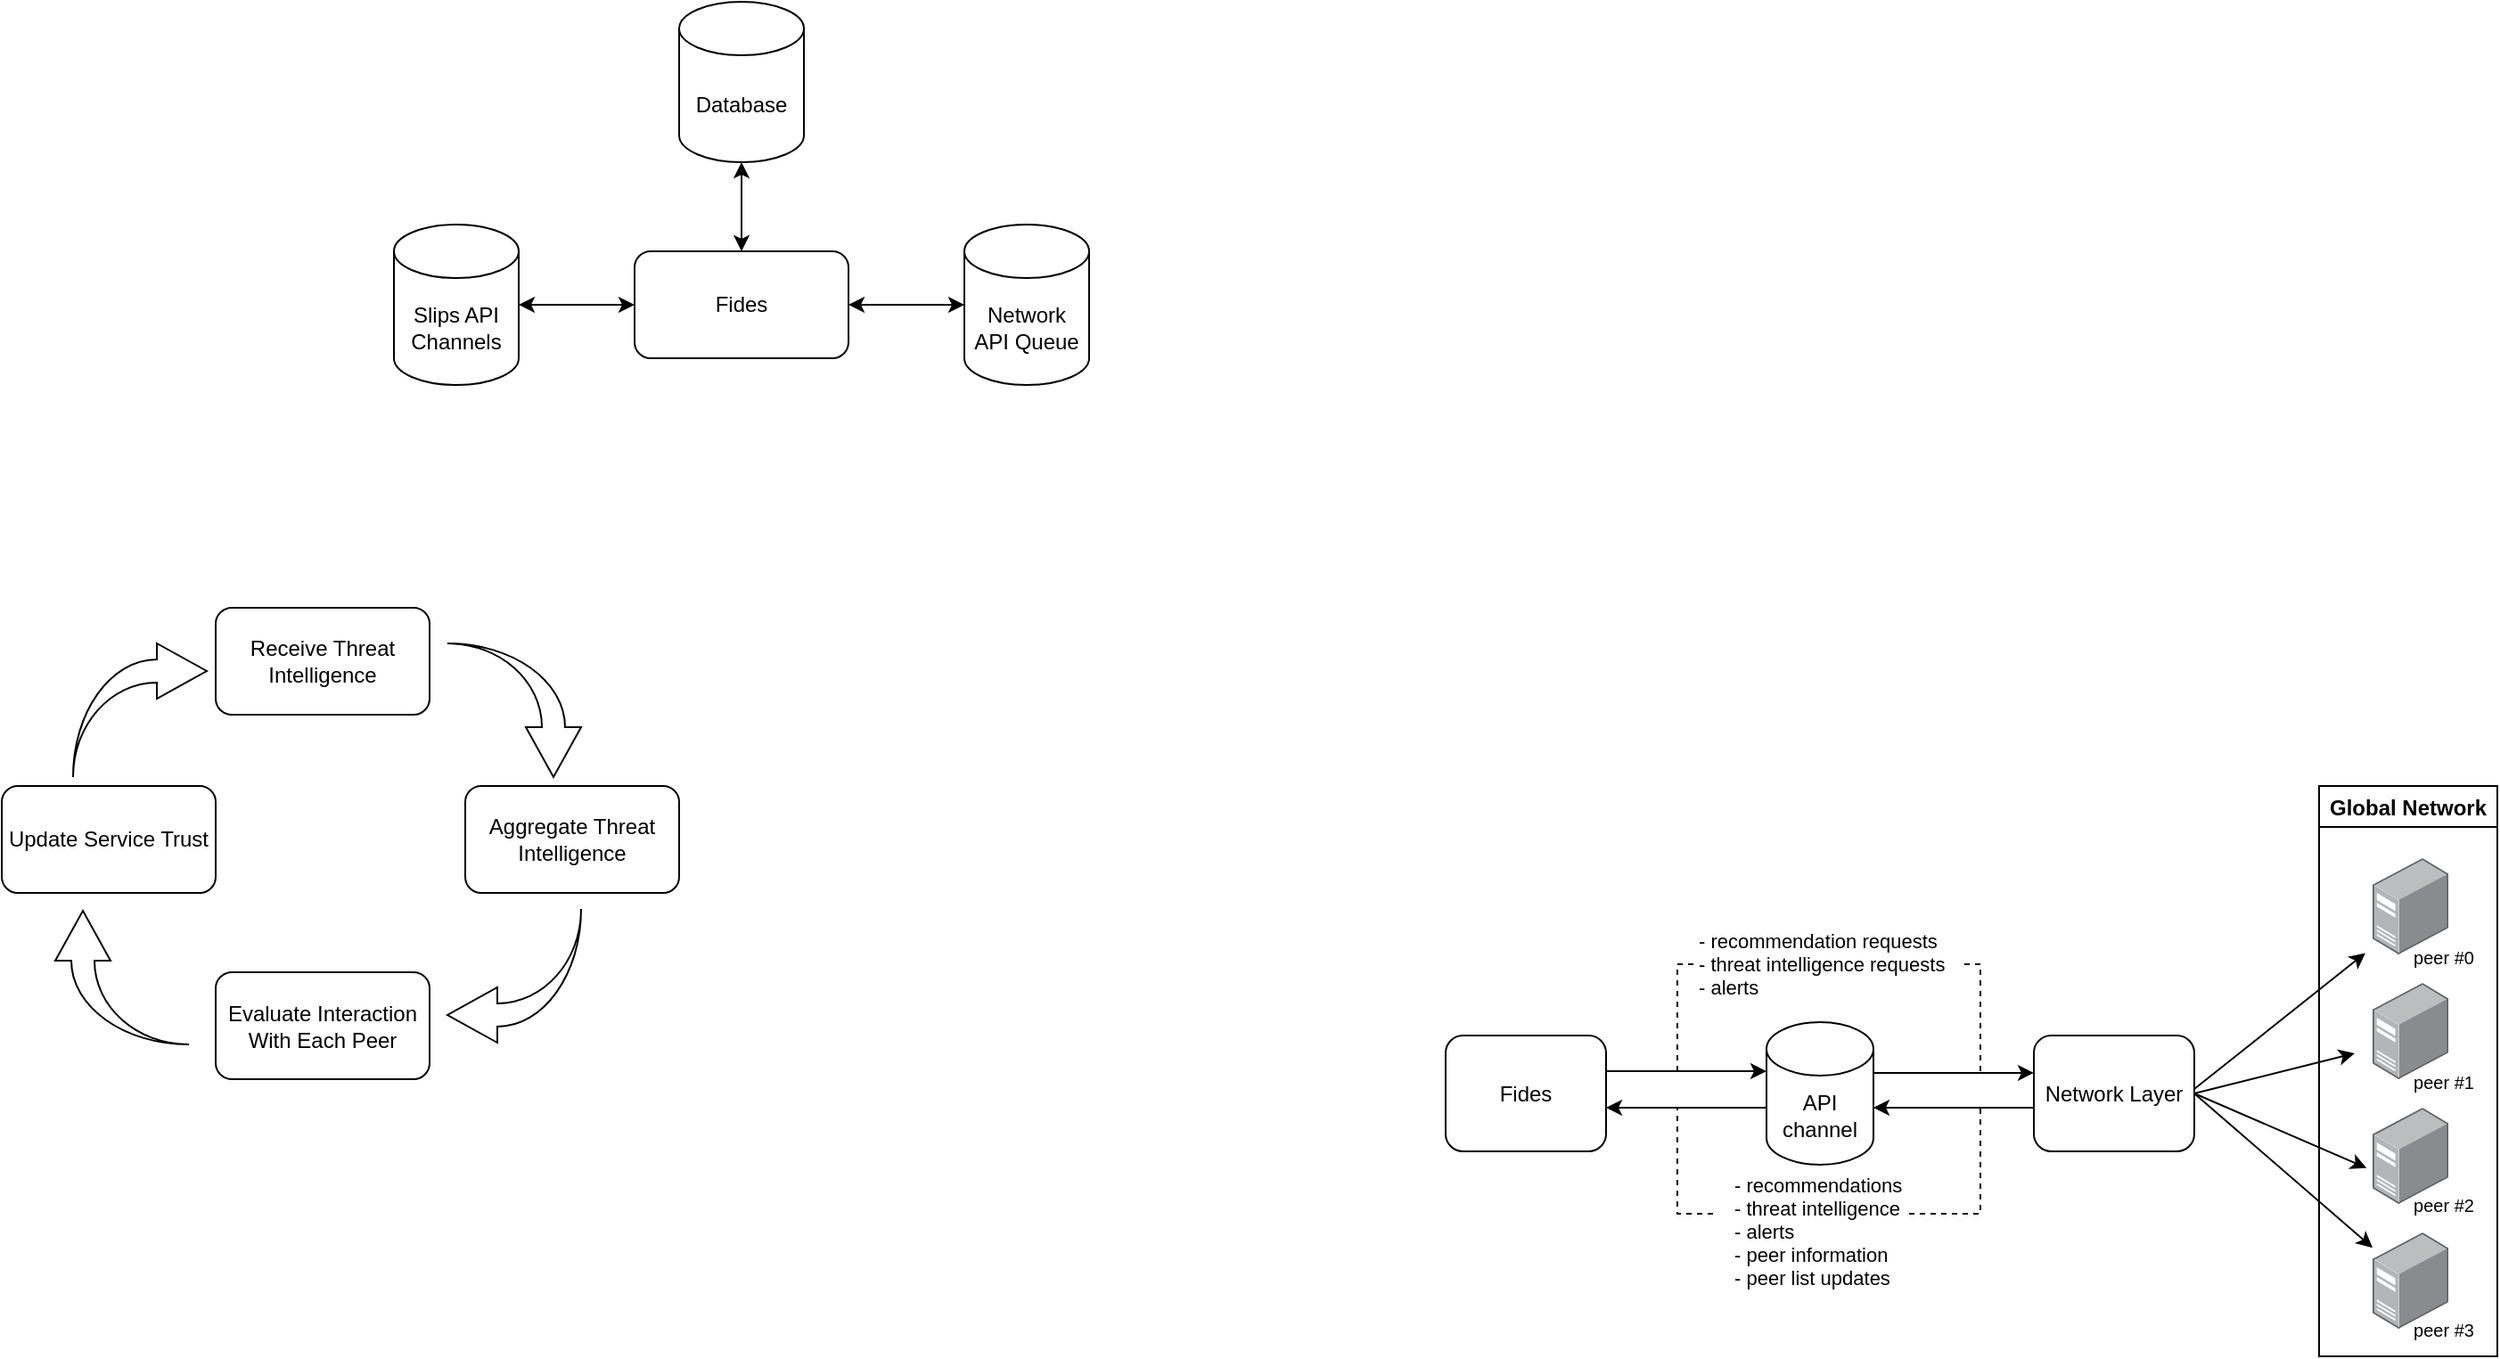 <mxfile version="17.4.6" type="device"><diagram id="6E5n7g7wqRjA33DNjH9N" name="Page-1"><mxGraphModel dx="1794" dy="1817" grid="1" gridSize="10" guides="1" tooltips="1" connect="1" arrows="1" fold="1" page="1" pageScale="1" pageWidth="827" pageHeight="1169" math="0" shadow="0"><root><mxCell id="0"/><mxCell id="1" parent="0"/><mxCell id="uO4IjEKMESvEG-VvvD-A-1" value="API&lt;br&gt;channel" style="shape=cylinder3;whiteSpace=wrap;html=1;boundedLbl=1;backgroundOutline=1;size=15;" vertex="1" parent="1"><mxGeometry x="200" y="512.5" width="60" height="80" as="geometry"/></mxCell><mxCell id="uO4IjEKMESvEG-VvvD-A-10" style="edgeStyle=orthogonalEdgeStyle;rounded=0;orthogonalLoop=1;jettySize=auto;html=1;" edge="1" parent="1" source="uO4IjEKMESvEG-VvvD-A-2" target="uO4IjEKMESvEG-VvvD-A-1"><mxGeometry relative="1" as="geometry"><Array as="points"><mxPoint x="150" y="540"/><mxPoint x="150" y="540"/></Array></mxGeometry></mxCell><mxCell id="uO4IjEKMESvEG-VvvD-A-14" value="- recommendation requests&lt;br&gt;- threat intelligence requests&lt;br&gt;- alerts" style="edgeLabel;html=1;align=left;verticalAlign=middle;resizable=0;points=[];" vertex="1" connectable="0" parent="uO4IjEKMESvEG-VvvD-A-10"><mxGeometry x="-0.201" relative="1" as="geometry"><mxPoint x="14" y="-60" as="offset"/></mxGeometry></mxCell><mxCell id="uO4IjEKMESvEG-VvvD-A-2" value="Fides" style="rounded=1;whiteSpace=wrap;html=1;" vertex="1" parent="1"><mxGeometry x="20" y="520" width="90" height="65" as="geometry"/></mxCell><mxCell id="uO4IjEKMESvEG-VvvD-A-7" value="Network Layer" style="rounded=1;whiteSpace=wrap;html=1;" vertex="1" parent="1"><mxGeometry x="350" y="520" width="90" height="65" as="geometry"/></mxCell><mxCell id="uO4IjEKMESvEG-VvvD-A-11" style="edgeStyle=orthogonalEdgeStyle;rounded=0;orthogonalLoop=1;jettySize=auto;html=1;endArrow=none;endFill=0;startArrow=classic;startFill=1;" edge="1" parent="1"><mxGeometry relative="1" as="geometry"><mxPoint x="110" y="560.5" as="sourcePoint"/><mxPoint x="200" y="560.5" as="targetPoint"/></mxGeometry></mxCell><mxCell id="uO4IjEKMESvEG-VvvD-A-12" style="edgeStyle=orthogonalEdgeStyle;rounded=0;orthogonalLoop=1;jettySize=auto;html=1;" edge="1" parent="1"><mxGeometry relative="1" as="geometry"><mxPoint x="260" y="540.96" as="sourcePoint"/><mxPoint x="350" y="540.96" as="targetPoint"/><Array as="points"><mxPoint x="300" y="540.96"/><mxPoint x="300" y="540.96"/></Array></mxGeometry></mxCell><mxCell id="uO4IjEKMESvEG-VvvD-A-13" style="edgeStyle=orthogonalEdgeStyle;rounded=0;orthogonalLoop=1;jettySize=auto;html=1;endArrow=none;endFill=0;startArrow=classic;startFill=1;" edge="1" parent="1"><mxGeometry relative="1" as="geometry"><mxPoint x="260" y="560.46" as="sourcePoint"/><mxPoint x="350" y="560.46" as="targetPoint"/></mxGeometry></mxCell><mxCell id="uO4IjEKMESvEG-VvvD-A-15" value="- recommendations&lt;br&gt;- threat intelligence&lt;br&gt;- alerts&lt;br&gt;- peer information&lt;br&gt;- peer list updates" style="edgeLabel;html=1;align=left;verticalAlign=middle;resizable=0;points=[];" vertex="1" connectable="0" parent="1"><mxGeometry x="179.999" y="630" as="geometry"/></mxCell><mxCell id="uO4IjEKMESvEG-VvvD-A-16" value="" style="endArrow=none;dashed=1;html=1;rounded=0;" edge="1" parent="1"><mxGeometry width="50" height="50" relative="1" as="geometry"><mxPoint x="150" y="540" as="sourcePoint"/><mxPoint x="160" y="480" as="targetPoint"/><Array as="points"><mxPoint x="150" y="480"/></Array></mxGeometry></mxCell><mxCell id="uO4IjEKMESvEG-VvvD-A-17" value="" style="endArrow=none;dashed=1;html=1;rounded=0;" edge="1" parent="1"><mxGeometry width="50" height="50" relative="1" as="geometry"><mxPoint x="320" y="540" as="sourcePoint"/><mxPoint x="310" y="480" as="targetPoint"/><Array as="points"><mxPoint x="320" y="480"/></Array></mxGeometry></mxCell><mxCell id="uO4IjEKMESvEG-VvvD-A-19" value="" style="endArrow=none;dashed=1;html=1;rounded=0;" edge="1" parent="1"><mxGeometry width="50" height="50" relative="1" as="geometry"><mxPoint x="170" y="620" as="sourcePoint"/><mxPoint x="150" y="560" as="targetPoint"/><Array as="points"><mxPoint x="150" y="620"/></Array></mxGeometry></mxCell><mxCell id="uO4IjEKMESvEG-VvvD-A-20" value="" style="endArrow=none;dashed=1;html=1;rounded=0;" edge="1" parent="1"><mxGeometry width="50" height="50" relative="1" as="geometry"><mxPoint x="280" y="620" as="sourcePoint"/><mxPoint x="320" y="560" as="targetPoint"/><Array as="points"><mxPoint x="320" y="620"/></Array></mxGeometry></mxCell><mxCell id="uO4IjEKMESvEG-VvvD-A-21" value="" style="points=[];aspect=fixed;html=1;align=center;shadow=0;dashed=0;image;image=img/lib/allied_telesis/computer_and_terminals/Server_Desktop.svg;" vertex="1" parent="1"><mxGeometry x="540" y="420.5" width="42.6" height="54" as="geometry"/></mxCell><mxCell id="uO4IjEKMESvEG-VvvD-A-22" value="" style="points=[];aspect=fixed;html=1;align=center;shadow=0;dashed=0;image;image=img/lib/allied_telesis/computer_and_terminals/Server_Desktop.svg;" vertex="1" parent="1"><mxGeometry x="540" y="490.5" width="42.6" height="54" as="geometry"/></mxCell><mxCell id="uO4IjEKMESvEG-VvvD-A-23" value="" style="points=[];aspect=fixed;html=1;align=center;shadow=0;dashed=0;image;image=img/lib/allied_telesis/computer_and_terminals/Server_Desktop.svg;" vertex="1" parent="1"><mxGeometry x="540" y="560.5" width="42.6" height="54" as="geometry"/></mxCell><mxCell id="uO4IjEKMESvEG-VvvD-A-24" value="" style="points=[];aspect=fixed;html=1;align=center;shadow=0;dashed=0;image;image=img/lib/allied_telesis/computer_and_terminals/Server_Desktop.svg;" vertex="1" parent="1"><mxGeometry x="540" y="630.5" width="42.6" height="54" as="geometry"/></mxCell><mxCell id="uO4IjEKMESvEG-VvvD-A-26" value="" style="endArrow=classic;html=1;rounded=0;entryX=-0.094;entryY=0.985;entryDx=0;entryDy=0;entryPerimeter=0;" edge="1" parent="1" target="uO4IjEKMESvEG-VvvD-A-21"><mxGeometry width="50" height="50" relative="1" as="geometry"><mxPoint x="440" y="550" as="sourcePoint"/><mxPoint x="490" y="500" as="targetPoint"/></mxGeometry></mxCell><mxCell id="uO4IjEKMESvEG-VvvD-A-27" value="" style="endArrow=classic;html=1;rounded=0;exitX=1;exitY=0.5;exitDx=0;exitDy=0;" edge="1" parent="1" source="uO4IjEKMESvEG-VvvD-A-7"><mxGeometry width="50" height="50" relative="1" as="geometry"><mxPoint x="450" y="560" as="sourcePoint"/><mxPoint x="530" y="530" as="targetPoint"/></mxGeometry></mxCell><mxCell id="uO4IjEKMESvEG-VvvD-A-28" value="" style="endArrow=classic;html=1;rounded=0;exitX=1;exitY=0.5;exitDx=0;exitDy=0;entryX=-0.078;entryY=0.627;entryDx=0;entryDy=0;entryPerimeter=0;" edge="1" parent="1" source="uO4IjEKMESvEG-VvvD-A-7" target="uO4IjEKMESvEG-VvvD-A-23"><mxGeometry width="50" height="50" relative="1" as="geometry"><mxPoint x="450" y="562.5" as="sourcePoint"/><mxPoint x="550" y="533.646" as="targetPoint"/></mxGeometry></mxCell><mxCell id="uO4IjEKMESvEG-VvvD-A-29" value="" style="endArrow=classic;html=1;rounded=0;exitX=1;exitY=0.5;exitDx=0;exitDy=0;" edge="1" parent="1" source="uO4IjEKMESvEG-VvvD-A-7" target="uO4IjEKMESvEG-VvvD-A-24"><mxGeometry width="50" height="50" relative="1" as="geometry"><mxPoint x="440" y="630" as="sourcePoint"/><mxPoint x="540" y="658.854" as="targetPoint"/></mxGeometry></mxCell><mxCell id="uO4IjEKMESvEG-VvvD-A-36" value="Receive Threat Intelligence" style="rounded=1;whiteSpace=wrap;html=1;" vertex="1" parent="1"><mxGeometry x="-670" y="280" width="120" height="60" as="geometry"/></mxCell><mxCell id="uO4IjEKMESvEG-VvvD-A-37" value="Aggregate Threat Intelligence" style="rounded=1;whiteSpace=wrap;html=1;" vertex="1" parent="1"><mxGeometry x="-530" y="380" width="120" height="60" as="geometry"/></mxCell><mxCell id="uO4IjEKMESvEG-VvvD-A-38" value="Evaluate Interaction With Each Peer" style="rounded=1;whiteSpace=wrap;html=1;" vertex="1" parent="1"><mxGeometry x="-670" y="484.5" width="120" height="60" as="geometry"/></mxCell><mxCell id="uO4IjEKMESvEG-VvvD-A-39" value="Update Service Trust" style="rounded=1;whiteSpace=wrap;html=1;" vertex="1" parent="1"><mxGeometry x="-790" y="380" width="120" height="60" as="geometry"/></mxCell><mxCell id="uO4IjEKMESvEG-VvvD-A-46" value="" style="html=1;shadow=0;dashed=0;align=center;verticalAlign=middle;shape=mxgraph.arrows2.jumpInArrow;dy=6.5;dx=28;arrowHead=31;rotation=-90;" vertex="1" parent="1"><mxGeometry x="-760" y="450" width="75" height="75" as="geometry"/></mxCell><mxCell id="uO4IjEKMESvEG-VvvD-A-47" value="" style="html=1;shadow=0;dashed=0;align=center;verticalAlign=middle;shape=mxgraph.arrows2.jumpInArrow;dy=6.5;dx=28;arrowHead=31;rotation=0;" vertex="1" parent="1"><mxGeometry x="-750" y="300" width="75" height="75" as="geometry"/></mxCell><mxCell id="uO4IjEKMESvEG-VvvD-A-48" value="" style="html=1;shadow=0;dashed=0;align=center;verticalAlign=middle;shape=mxgraph.arrows2.jumpInArrow;dy=6.5;dx=28;arrowHead=31;rotation=90;" vertex="1" parent="1"><mxGeometry x="-540" y="300" width="75" height="75" as="geometry"/></mxCell><mxCell id="uO4IjEKMESvEG-VvvD-A-49" value="" style="html=1;shadow=0;dashed=0;align=center;verticalAlign=middle;shape=mxgraph.arrows2.jumpInArrow;dy=6.5;dx=28;arrowHead=31;rotation=-180;" vertex="1" parent="1"><mxGeometry x="-540" y="449" width="75" height="75" as="geometry"/></mxCell><mxCell id="uO4IjEKMESvEG-VvvD-A-64" style="edgeStyle=orthogonalEdgeStyle;rounded=0;orthogonalLoop=1;jettySize=auto;html=1;fontSize=10;startArrow=classic;startFill=1;endArrow=classic;endFill=1;" edge="1" parent="1" source="uO4IjEKMESvEG-VvvD-A-50" target="uO4IjEKMESvEG-VvvD-A-51"><mxGeometry relative="1" as="geometry"/></mxCell><mxCell id="uO4IjEKMESvEG-VvvD-A-65" style="edgeStyle=orthogonalEdgeStyle;rounded=0;orthogonalLoop=1;jettySize=auto;html=1;fontSize=10;startArrow=classic;startFill=1;endArrow=classic;endFill=1;" edge="1" parent="1" source="uO4IjEKMESvEG-VvvD-A-50" target="uO4IjEKMESvEG-VvvD-A-54"><mxGeometry relative="1" as="geometry"/></mxCell><mxCell id="uO4IjEKMESvEG-VvvD-A-66" style="edgeStyle=orthogonalEdgeStyle;rounded=0;orthogonalLoop=1;jettySize=auto;html=1;entryX=0.5;entryY=1;entryDx=0;entryDy=0;entryPerimeter=0;fontSize=10;startArrow=classic;startFill=1;endArrow=classic;endFill=1;" edge="1" parent="1" source="uO4IjEKMESvEG-VvvD-A-50" target="uO4IjEKMESvEG-VvvD-A-52"><mxGeometry relative="1" as="geometry"/></mxCell><mxCell id="uO4IjEKMESvEG-VvvD-A-50" value="Fides" style="rounded=1;whiteSpace=wrap;html=1;" vertex="1" parent="1"><mxGeometry x="-435" y="80" width="120" height="60" as="geometry"/></mxCell><mxCell id="uO4IjEKMESvEG-VvvD-A-51" value="Network&lt;br&gt;API Queue" style="shape=cylinder3;whiteSpace=wrap;html=1;boundedLbl=1;backgroundOutline=1;size=15;" vertex="1" parent="1"><mxGeometry x="-250" y="65" width="70" height="90" as="geometry"/></mxCell><mxCell id="uO4IjEKMESvEG-VvvD-A-52" value="Database" style="shape=cylinder3;whiteSpace=wrap;html=1;boundedLbl=1;backgroundOutline=1;size=15;" vertex="1" parent="1"><mxGeometry x="-410" y="-60" width="70" height="90" as="geometry"/></mxCell><mxCell id="uO4IjEKMESvEG-VvvD-A-54" value="Slips API Channels" style="shape=cylinder3;whiteSpace=wrap;html=1;boundedLbl=1;backgroundOutline=1;size=15;" vertex="1" parent="1"><mxGeometry x="-570" y="65" width="70" height="90" as="geometry"/></mxCell><mxCell id="uO4IjEKMESvEG-VvvD-A-56" value="Global Network" style="swimlane;" vertex="1" parent="1"><mxGeometry x="510" y="380" width="100" height="320" as="geometry"/></mxCell><mxCell id="uO4IjEKMESvEG-VvvD-A-57" value="peer #0" style="text;html=1;strokeColor=none;fillColor=none;align=center;verticalAlign=middle;whiteSpace=wrap;rounded=0;fontSize=10;" vertex="1" parent="uO4IjEKMESvEG-VvvD-A-56"><mxGeometry x="40" y="80.5" width="60" height="30" as="geometry"/></mxCell><mxCell id="uO4IjEKMESvEG-VvvD-A-58" value="peer #1" style="text;html=1;strokeColor=none;fillColor=none;align=center;verticalAlign=middle;whiteSpace=wrap;rounded=0;fontSize=10;" vertex="1" parent="uO4IjEKMESvEG-VvvD-A-56"><mxGeometry x="40" y="150.5" width="60" height="30" as="geometry"/></mxCell><mxCell id="uO4IjEKMESvEG-VvvD-A-59" value="peer #2" style="text;html=1;strokeColor=none;fillColor=none;align=center;verticalAlign=middle;whiteSpace=wrap;rounded=0;fontSize=10;" vertex="1" parent="uO4IjEKMESvEG-VvvD-A-56"><mxGeometry x="40" y="220" width="60" height="30" as="geometry"/></mxCell><mxCell id="uO4IjEKMESvEG-VvvD-A-60" value="peer #3" style="text;html=1;strokeColor=none;fillColor=none;align=center;verticalAlign=middle;whiteSpace=wrap;rounded=0;fontSize=10;" vertex="1" parent="1"><mxGeometry x="550" y="670" width="60" height="30" as="geometry"/></mxCell></root></mxGraphModel></diagram></mxfile>